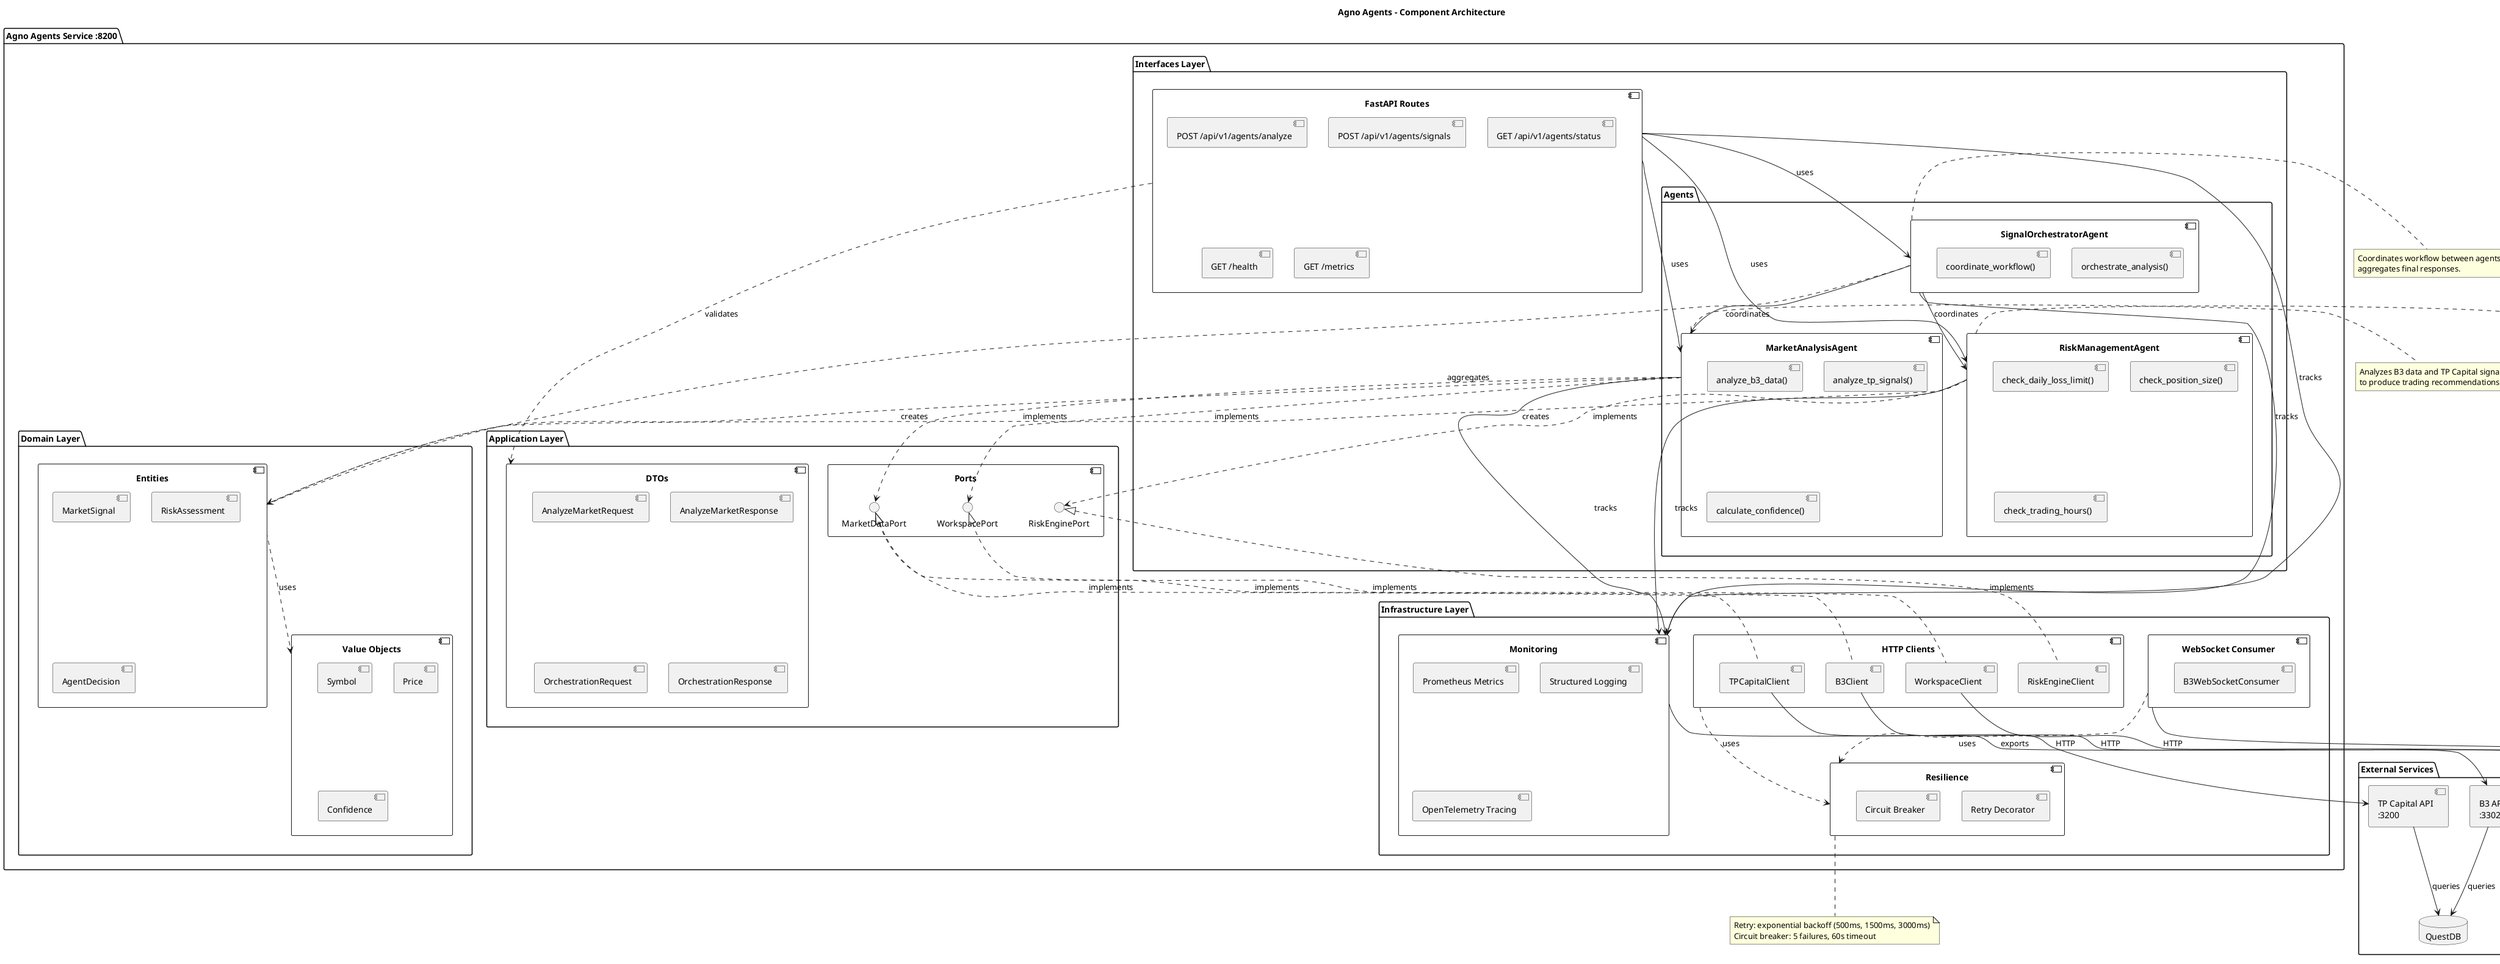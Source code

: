 @startuml
title Agno Agents - Component Architecture

!define RECTANGLE class

package "Agno Agents Service :8200" {
  package "Interfaces Layer" {
    component "FastAPI Routes" as Routes {
      [POST /api/v1/agents/analyze]
      [POST /api/v1/agents/signals]
      [GET /api/v1/agents/status]
      [GET /health]
      [GET /metrics]
    }

    package "Agents" {
      component "MarketAnalysisAgent" as MarketAgent {
        [analyze_b3_data()]
        [analyze_tp_signals()]
        [calculate_confidence()]
      }

      component "RiskManagementAgent" as RiskAgent {
        [check_daily_loss_limit()]
        [check_position_size()]
        [check_trading_hours()]
      }

      component "SignalOrchestratorAgent" as OrchestratorAgent {
        [orchestrate_analysis()]
        [coordinate_workflow()]
      }
    }
  }

  package "Application Layer" {
    component "Ports" as Ports {
      interface "MarketDataPort" as IMarketData
      interface "WorkspacePort" as IWorkspace
      interface "RiskEnginePort" as IRiskEngine
    }

    component "DTOs" as DTOs {
      [AnalyzeMarketRequest]
      [AnalyzeMarketResponse]
      [OrchestrationRequest]
      [OrchestrationResponse]
    }
  }

  package "Domain Layer" {
    component "Entities" as Entities {
      [MarketSignal]
      [RiskAssessment]
      [AgentDecision]
    }

    component "Value Objects" as ValueObjects {
      [Symbol]
      [Price]
      [Confidence]
    }
  }

  package "Infrastructure Layer" {
    component "HTTP Clients" as Clients {
      component "WorkspaceClient" as WorkspaceClient
      component "TPCapitalClient" as TPCapitalClient
      component "B3Client" as B3Client
      component "RiskEngineClient" as RiskEngineClient
    }

    component "WebSocket Consumer" as WSConsumer {
      [B3WebSocketConsumer]
    }

    component "Resilience" as Resilience {
      [Retry Decorator]
      [Circuit Breaker]
    }

    component "Monitoring" as Monitoring {
      [Prometheus Metrics]
      [Structured Logging]
      [OpenTelemetry Tracing]
    }
  }
}

package "External Services" {
  component "Workspace API\n:3100" as WorkspaceAPI
  component "TP Capital API\n:3200" as TPCapitalAPI
  component "B3 API\n:3302" as B3API
  component "B3 WebSocket" as B3WS
  database "QuestDB" as QuestDB
}

package "Observability Stack" {
  component "Prometheus\n:9090" as Prometheus
  component "Grafana\n:3000" as Grafana
}

Routes --> OrchestratorAgent : uses
Routes --> MarketAgent : uses
Routes --> RiskAgent : uses
Routes ..> DTOs : validates

OrchestratorAgent --> MarketAgent : coordinates
OrchestratorAgent --> RiskAgent : coordinates
MarketAgent ..> IMarketData : implements
MarketAgent ..> IWorkspace : implements
RiskAgent ..> IRiskEngine : implements

MarketAgent ..> Entities : creates
RiskAgent ..> Entities : creates
OrchestratorAgent ..> Entities : aggregates
Entities ..> ValueObjects : uses

IMarketData <|.. TPCapitalClient : implements
IMarketData <|.. B3Client : implements
IWorkspace <|.. WorkspaceClient : implements
IRiskEngine <|.. RiskEngineClient : implements

WorkspaceClient --> WorkspaceAPI : HTTP
TPCapitalClient --> TPCapitalAPI : HTTP
B3Client --> B3API : HTTP
WSConsumer --> B3WS : WebSocket
B3API --> QuestDB : queries
TPCapitalAPI --> QuestDB : queries

Clients ..> Resilience : uses
WSConsumer ..> Resilience : uses

Routes --> Monitoring : tracks
MarketAgent --> Monitoring : tracks
RiskAgent --> Monitoring : tracks
OrchestratorAgent --> Monitoring : tracks
Monitoring --> Prometheus : exports
Prometheus --> Grafana : visualizes

note right of MarketAgent
  Analyzes B3 data and TP Capital signals
  to produce trading recommendations.
end note

note right of RiskAgent
  Validates signals against daily limits,
  position sizing and trading hours.
end note

note right of OrchestratorAgent
  Coordinates workflow between agents and
  aggregates final responses.
end note

note bottom of Resilience
  Retry: exponential backoff (500ms, 1500ms, 3000ms)
  Circuit breaker: 5 failures, 60s timeout
end note

@enduml
